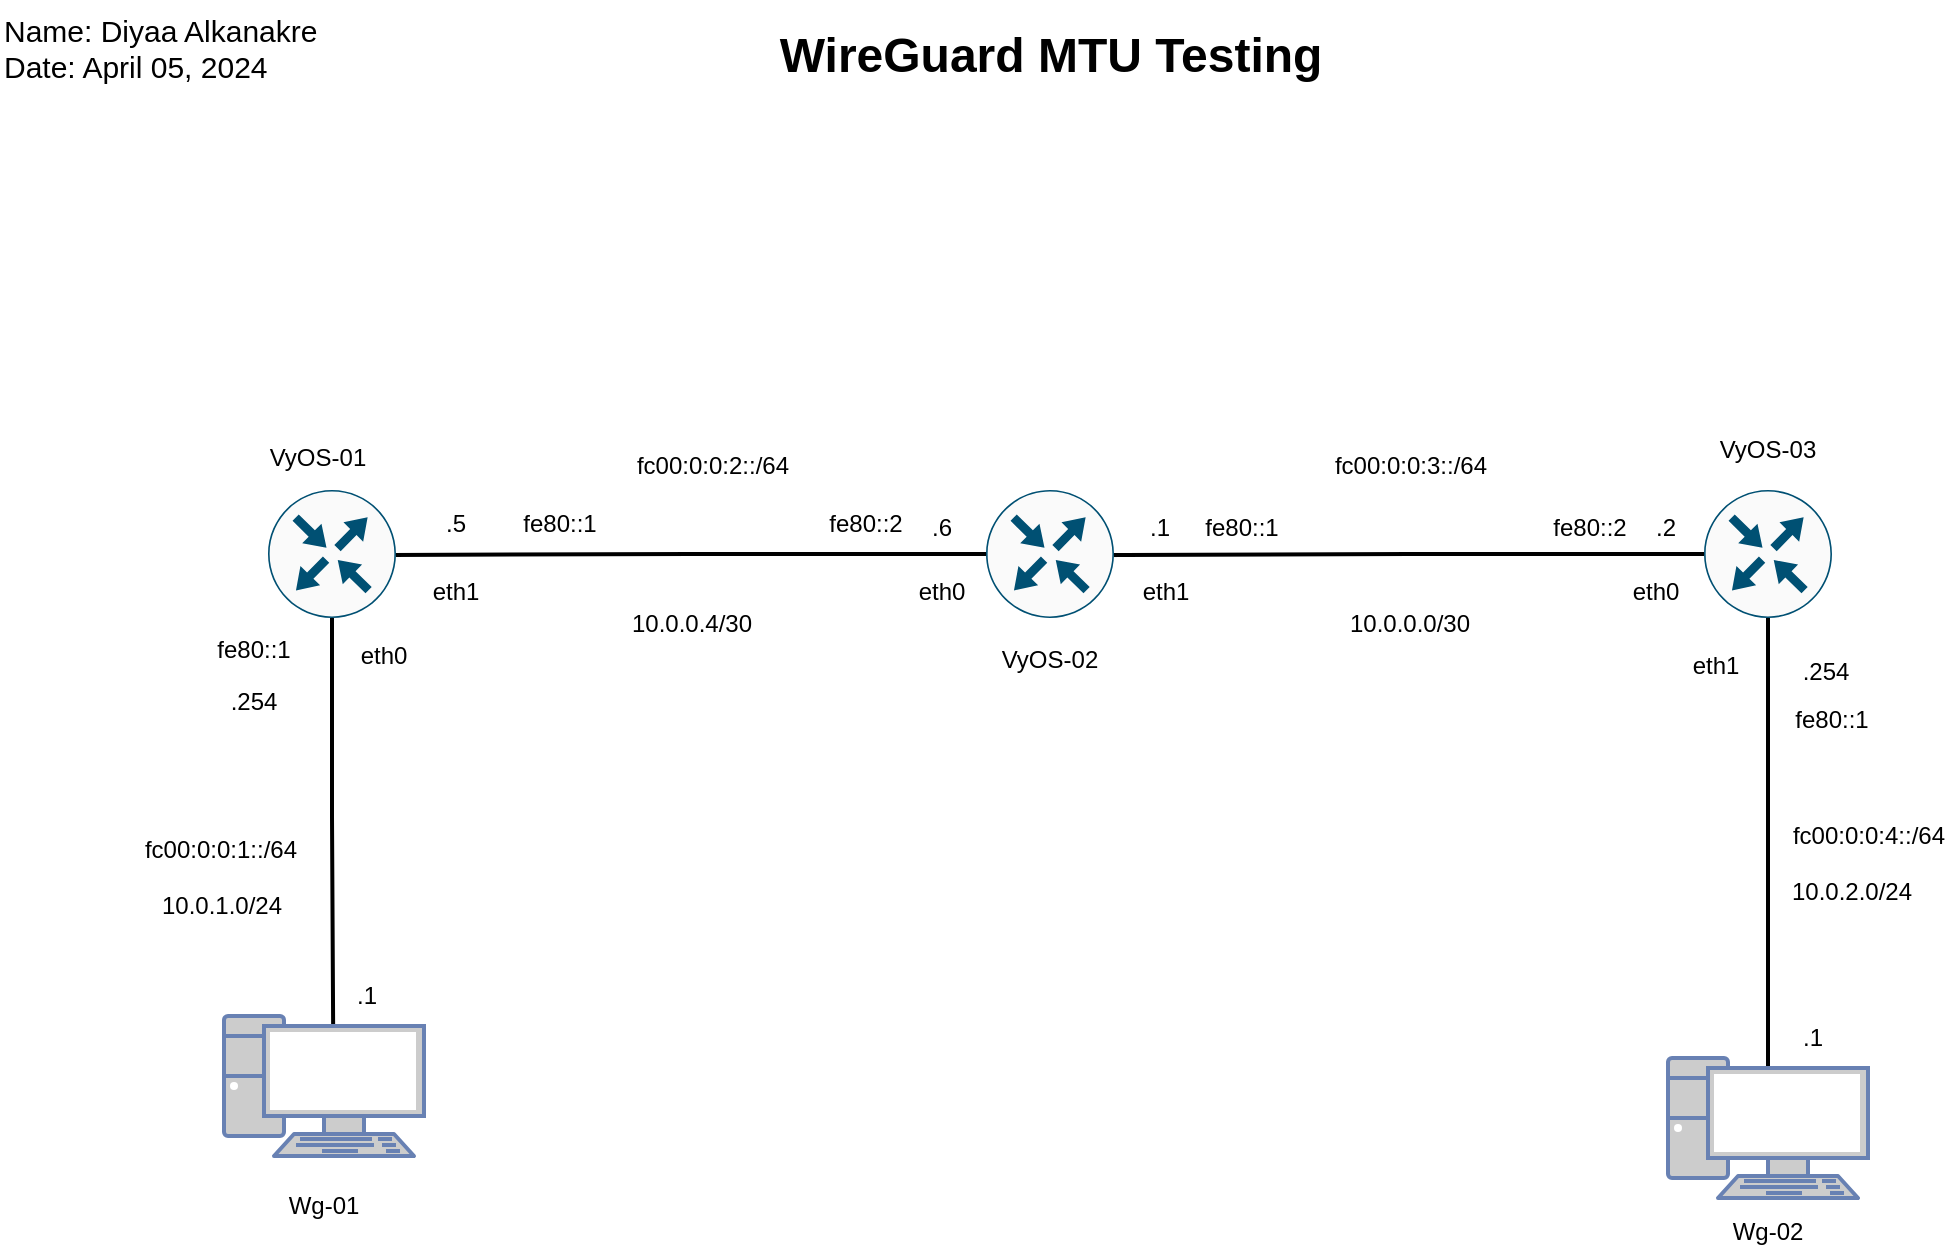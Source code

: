 <mxfile version="24.7.5">
  <diagram name="Page-1" id="NZB-QW6M41trRVK9IXPY">
    <mxGraphModel dx="2049" dy="1194" grid="0" gridSize="10" guides="1" tooltips="1" connect="1" arrows="0" fold="1" page="1" pageScale="1" pageWidth="1100" pageHeight="850" math="0" shadow="0">
      <root>
        <mxCell id="0" />
        <mxCell id="1" parent="0" />
        <mxCell id="wZ1tPS0OmtZDT3M5Zygo-7" style="edgeStyle=orthogonalEdgeStyle;rounded=0;orthogonalLoop=1;jettySize=auto;html=1;exitX=0;exitY=0.5;exitDx=0;exitDy=0;exitPerimeter=0;entryX=0.51;entryY=0.509;entryDx=0;entryDy=0;entryPerimeter=0;endArrow=none;endFill=0;strokeWidth=2;" parent="1" source="wZ1tPS0OmtZDT3M5Zygo-1" target="wZ1tPS0OmtZDT3M5Zygo-2" edge="1">
          <mxGeometry relative="1" as="geometry" />
        </mxCell>
        <mxCell id="wZ1tPS0OmtZDT3M5Zygo-1" value="" style="sketch=0;points=[[0.5,0,0],[1,0.5,0],[0.5,1,0],[0,0.5,0],[0.145,0.145,0],[0.856,0.145,0],[0.855,0.856,0],[0.145,0.855,0]];verticalLabelPosition=bottom;html=1;verticalAlign=top;aspect=fixed;align=center;pointerEvents=1;shape=mxgraph.cisco19.rect;prIcon=router;fillColor=#FAFAFA;strokeColor=#005073;" parent="1" vertex="1">
          <mxGeometry x="866" y="255" width="64" height="64" as="geometry" />
        </mxCell>
        <mxCell id="wZ1tPS0OmtZDT3M5Zygo-8" style="edgeStyle=orthogonalEdgeStyle;rounded=0;orthogonalLoop=1;jettySize=auto;html=1;exitX=0;exitY=0.5;exitDx=0;exitDy=0;exitPerimeter=0;entryX=0.513;entryY=0.509;entryDx=0;entryDy=0;entryPerimeter=0;endArrow=none;endFill=0;strokeWidth=2;" parent="1" source="wZ1tPS0OmtZDT3M5Zygo-2" target="wZ1tPS0OmtZDT3M5Zygo-3" edge="1">
          <mxGeometry relative="1" as="geometry" />
        </mxCell>
        <mxCell id="wZ1tPS0OmtZDT3M5Zygo-2" value="" style="sketch=0;points=[[0.5,0,0],[1,0.5,0],[0.5,1,0],[0,0.5,0],[0.145,0.145,0],[0.856,0.145,0],[0.855,0.856,0],[0.145,0.855,0]];verticalLabelPosition=bottom;html=1;verticalAlign=top;aspect=fixed;align=center;pointerEvents=1;shape=mxgraph.cisco19.rect;prIcon=router;fillColor=#FAFAFA;strokeColor=#005073;" parent="1" vertex="1">
          <mxGeometry x="507" y="255" width="64" height="64" as="geometry" />
        </mxCell>
        <mxCell id="wZ1tPS0OmtZDT3M5Zygo-9" style="edgeStyle=orthogonalEdgeStyle;rounded=0;orthogonalLoop=1;jettySize=auto;html=1;exitX=0.5;exitY=1;exitDx=0;exitDy=0;exitPerimeter=0;entryX=0.547;entryY=0.412;entryDx=0;entryDy=0;entryPerimeter=0;endArrow=none;endFill=0;strokeWidth=2;" parent="1" source="wZ1tPS0OmtZDT3M5Zygo-3" target="wZ1tPS0OmtZDT3M5Zygo-4" edge="1">
          <mxGeometry relative="1" as="geometry">
            <mxPoint x="423" y="436.0" as="sourcePoint" />
          </mxGeometry>
        </mxCell>
        <mxCell id="wZ1tPS0OmtZDT3M5Zygo-3" value="" style="sketch=0;points=[[0.5,0,0],[1,0.5,0],[0.5,1,0],[0,0.5,0],[0.145,0.145,0],[0.856,0.145,0],[0.855,0.856,0],[0.145,0.855,0]];verticalLabelPosition=bottom;html=1;verticalAlign=top;aspect=fixed;align=center;pointerEvents=1;shape=mxgraph.cisco19.rect;prIcon=router;fillColor=#FAFAFA;strokeColor=#005073;" parent="1" vertex="1">
          <mxGeometry x="148" y="255" width="64" height="64" as="geometry" />
        </mxCell>
        <mxCell id="wZ1tPS0OmtZDT3M5Zygo-4" value="" style="fontColor=#0066CC;verticalAlign=top;verticalLabelPosition=bottom;labelPosition=center;align=center;html=1;outlineConnect=0;fillColor=#CCCCCC;strokeColor=#6881B3;gradientColor=none;gradientDirection=north;strokeWidth=2;shape=mxgraph.networks.pc;" parent="1" vertex="1">
          <mxGeometry x="126" y="518" width="100" height="70" as="geometry" />
        </mxCell>
        <mxCell id="wZ1tPS0OmtZDT3M5Zygo-10" value="10.0.0.0/30" style="text;html=1;strokeColor=none;fillColor=none;align=center;verticalAlign=middle;whiteSpace=wrap;rounded=0;" parent="1" vertex="1">
          <mxGeometry x="689" y="311" width="60" height="21" as="geometry" />
        </mxCell>
        <mxCell id="wZ1tPS0OmtZDT3M5Zygo-11" value="10.0.0.4/30" style="text;html=1;strokeColor=none;fillColor=none;align=center;verticalAlign=middle;whiteSpace=wrap;rounded=0;" parent="1" vertex="1">
          <mxGeometry x="330" y="311" width="60" height="21" as="geometry" />
        </mxCell>
        <mxCell id="wZ1tPS0OmtZDT3M5Zygo-12" value="10.0.1.0/24" style="text;html=1;strokeColor=none;fillColor=none;align=center;verticalAlign=middle;whiteSpace=wrap;rounded=0;" parent="1" vertex="1">
          <mxGeometry x="94.5" y="452" width="60" height="21" as="geometry" />
        </mxCell>
        <mxCell id="wZ1tPS0OmtZDT3M5Zygo-13" value="10.0.2.0/24" style="text;html=1;strokeColor=none;fillColor=none;align=center;verticalAlign=middle;whiteSpace=wrap;rounded=0;" parent="1" vertex="1">
          <mxGeometry x="910" y="445" width="60" height="21" as="geometry" />
        </mxCell>
        <mxCell id="wZ1tPS0OmtZDT3M5Zygo-14" value="VyOS-01" style="text;html=1;strokeColor=none;fillColor=none;align=center;verticalAlign=middle;whiteSpace=wrap;rounded=0;" parent="1" vertex="1">
          <mxGeometry x="143" y="228" width="60" height="21" as="geometry" />
        </mxCell>
        <mxCell id="wZ1tPS0OmtZDT3M5Zygo-15" value="VyOS-02" style="text;html=1;strokeColor=none;fillColor=none;align=center;verticalAlign=middle;whiteSpace=wrap;rounded=0;" parent="1" vertex="1">
          <mxGeometry x="509" y="329" width="60" height="21" as="geometry" />
        </mxCell>
        <mxCell id="wZ1tPS0OmtZDT3M5Zygo-16" value="VyOS-03" style="text;html=1;strokeColor=none;fillColor=none;align=center;verticalAlign=middle;whiteSpace=wrap;rounded=0;" parent="1" vertex="1">
          <mxGeometry x="868" y="224" width="60" height="21" as="geometry" />
        </mxCell>
        <mxCell id="wZ1tPS0OmtZDT3M5Zygo-17" value="Wg-01" style="text;html=1;strokeColor=none;fillColor=none;align=center;verticalAlign=middle;whiteSpace=wrap;rounded=0;" parent="1" vertex="1">
          <mxGeometry x="146" y="602" width="60" height="21" as="geometry" />
        </mxCell>
        <mxCell id="wZ1tPS0OmtZDT3M5Zygo-18" value="Wg-02" style="text;html=1;strokeColor=none;fillColor=none;align=center;verticalAlign=middle;whiteSpace=wrap;rounded=0;" parent="1" vertex="1">
          <mxGeometry x="868" y="615" width="60" height="21" as="geometry" />
        </mxCell>
        <mxCell id="wZ1tPS0OmtZDT3M5Zygo-19" value=".254" style="text;html=1;strokeColor=none;fillColor=none;align=center;verticalAlign=middle;whiteSpace=wrap;rounded=0;" parent="1" vertex="1">
          <mxGeometry x="124" y="350" width="34" height="21" as="geometry" />
        </mxCell>
        <mxCell id="wZ1tPS0OmtZDT3M5Zygo-20" value=".1" style="text;html=1;strokeColor=none;fillColor=none;align=center;verticalAlign=middle;whiteSpace=wrap;rounded=0;" parent="1" vertex="1">
          <mxGeometry x="183" y="497" width="29" height="21" as="geometry" />
        </mxCell>
        <mxCell id="wZ1tPS0OmtZDT3M5Zygo-21" value=".5" style="text;html=1;strokeColor=none;fillColor=none;align=center;verticalAlign=middle;whiteSpace=wrap;rounded=0;" parent="1" vertex="1">
          <mxGeometry x="225" y="261" width="34" height="21" as="geometry" />
        </mxCell>
        <mxCell id="wZ1tPS0OmtZDT3M5Zygo-22" value=".6" style="text;html=1;strokeColor=none;fillColor=none;align=center;verticalAlign=middle;whiteSpace=wrap;rounded=0;" parent="1" vertex="1">
          <mxGeometry x="468" y="263" width="34" height="21" as="geometry" />
        </mxCell>
        <mxCell id="wZ1tPS0OmtZDT3M5Zygo-23" value=".1" style="text;html=1;strokeColor=none;fillColor=none;align=center;verticalAlign=middle;whiteSpace=wrap;rounded=0;" parent="1" vertex="1">
          <mxGeometry x="577" y="263" width="34" height="21" as="geometry" />
        </mxCell>
        <mxCell id="wZ1tPS0OmtZDT3M5Zygo-24" value=".2" style="text;html=1;strokeColor=none;fillColor=none;align=center;verticalAlign=middle;whiteSpace=wrap;rounded=0;" parent="1" vertex="1">
          <mxGeometry x="830" y="263" width="34" height="21" as="geometry" />
        </mxCell>
        <mxCell id="wZ1tPS0OmtZDT3M5Zygo-25" value=".254" style="text;html=1;strokeColor=none;fillColor=none;align=center;verticalAlign=middle;whiteSpace=wrap;rounded=0;" parent="1" vertex="1">
          <mxGeometry x="910" y="335" width="34" height="21" as="geometry" />
        </mxCell>
        <mxCell id="wZ1tPS0OmtZDT3M5Zygo-27" value=".1" style="text;html=1;strokeColor=none;fillColor=none;align=center;verticalAlign=middle;whiteSpace=wrap;rounded=0;" parent="1" vertex="1">
          <mxGeometry x="906" y="518" width="29" height="21" as="geometry" />
        </mxCell>
        <mxCell id="wZ1tPS0OmtZDT3M5Zygo-28" value="fe80::1" style="text;html=1;strokeColor=none;fillColor=none;align=center;verticalAlign=middle;whiteSpace=wrap;rounded=0;" parent="1" vertex="1">
          <mxGeometry x="111" y="324" width="60" height="21" as="geometry" />
        </mxCell>
        <mxCell id="wZ1tPS0OmtZDT3M5Zygo-29" value="fe80::1" style="text;html=1;strokeColor=none;fillColor=none;align=center;verticalAlign=middle;whiteSpace=wrap;rounded=0;" parent="1" vertex="1">
          <mxGeometry x="264" y="261" width="60" height="21" as="geometry" />
        </mxCell>
        <mxCell id="wZ1tPS0OmtZDT3M5Zygo-30" value="fe80::2" style="text;html=1;strokeColor=none;fillColor=none;align=center;verticalAlign=middle;whiteSpace=wrap;rounded=0;" parent="1" vertex="1">
          <mxGeometry x="417" y="261" width="60" height="21" as="geometry" />
        </mxCell>
        <mxCell id="wZ1tPS0OmtZDT3M5Zygo-31" value="eth0" style="text;html=1;strokeColor=none;fillColor=none;align=center;verticalAlign=middle;whiteSpace=wrap;rounded=0;" parent="1" vertex="1">
          <mxGeometry x="186" y="327" width="40" height="21" as="geometry" />
        </mxCell>
        <mxCell id="wZ1tPS0OmtZDT3M5Zygo-32" value="eth1" style="text;html=1;strokeColor=none;fillColor=none;align=center;verticalAlign=middle;whiteSpace=wrap;rounded=0;" parent="1" vertex="1">
          <mxGeometry x="222" y="295" width="40" height="21" as="geometry" />
        </mxCell>
        <mxCell id="wZ1tPS0OmtZDT3M5Zygo-33" value="eth0" style="text;html=1;strokeColor=none;fillColor=none;align=center;verticalAlign=middle;whiteSpace=wrap;rounded=0;" parent="1" vertex="1">
          <mxGeometry x="465" y="295" width="40" height="21" as="geometry" />
        </mxCell>
        <mxCell id="wZ1tPS0OmtZDT3M5Zygo-34" value="eth1" style="text;html=1;strokeColor=none;fillColor=none;align=center;verticalAlign=middle;whiteSpace=wrap;rounded=0;" parent="1" vertex="1">
          <mxGeometry x="577" y="295" width="40" height="21" as="geometry" />
        </mxCell>
        <mxCell id="wZ1tPS0OmtZDT3M5Zygo-35" value="eth0" style="text;html=1;strokeColor=none;fillColor=none;align=center;verticalAlign=middle;whiteSpace=wrap;rounded=0;" parent="1" vertex="1">
          <mxGeometry x="822" y="295" width="40" height="21" as="geometry" />
        </mxCell>
        <mxCell id="wZ1tPS0OmtZDT3M5Zygo-36" value="eth1" style="text;html=1;strokeColor=none;fillColor=none;align=center;verticalAlign=middle;whiteSpace=wrap;rounded=0;" parent="1" vertex="1">
          <mxGeometry x="852" y="332" width="40" height="21" as="geometry" />
        </mxCell>
        <mxCell id="wZ1tPS0OmtZDT3M5Zygo-37" value="fe80::1" style="text;html=1;strokeColor=none;fillColor=none;align=center;verticalAlign=middle;whiteSpace=wrap;rounded=0;" parent="1" vertex="1">
          <mxGeometry x="605" y="263" width="60" height="21" as="geometry" />
        </mxCell>
        <mxCell id="wZ1tPS0OmtZDT3M5Zygo-38" value="fe80::2" style="text;html=1;strokeColor=none;fillColor=none;align=center;verticalAlign=middle;whiteSpace=wrap;rounded=0;" parent="1" vertex="1">
          <mxGeometry x="779" y="263" width="60" height="21" as="geometry" />
        </mxCell>
        <mxCell id="wZ1tPS0OmtZDT3M5Zygo-39" value="fe80::1" style="text;html=1;strokeColor=none;fillColor=none;align=center;verticalAlign=middle;whiteSpace=wrap;rounded=0;" parent="1" vertex="1">
          <mxGeometry x="906" y="361" width="48" height="17" as="geometry" />
        </mxCell>
        <mxCell id="wZ1tPS0OmtZDT3M5Zygo-40" value="fc00:0:0:1::/64" style="text;html=1;strokeColor=none;fillColor=none;align=center;verticalAlign=middle;whiteSpace=wrap;rounded=0;" parent="1" vertex="1">
          <mxGeometry x="78" y="424" width="93" height="21" as="geometry" />
        </mxCell>
        <mxCell id="wZ1tPS0OmtZDT3M5Zygo-41" value="fc00:0:0:2::/64" style="text;html=1;strokeColor=none;fillColor=none;align=center;verticalAlign=middle;whiteSpace=wrap;rounded=0;" parent="1" vertex="1">
          <mxGeometry x="324" y="232" width="93" height="21" as="geometry" />
        </mxCell>
        <mxCell id="wZ1tPS0OmtZDT3M5Zygo-42" value="fc00:0:0:3::/64" style="text;html=1;strokeColor=none;fillColor=none;align=center;verticalAlign=middle;whiteSpace=wrap;rounded=0;" parent="1" vertex="1">
          <mxGeometry x="672.5" y="232" width="93" height="21" as="geometry" />
        </mxCell>
        <mxCell id="wZ1tPS0OmtZDT3M5Zygo-43" value="fc00:0:0:4::/64" style="text;html=1;strokeColor=none;fillColor=none;align=center;verticalAlign=middle;whiteSpace=wrap;rounded=0;" parent="1" vertex="1">
          <mxGeometry x="906" y="417" width="85" height="21" as="geometry" />
        </mxCell>
        <mxCell id="mfFr9iNlvbNQFVJZmhAb-1" value="WireGuard MTU Testing" style="text;strokeColor=none;fillColor=none;html=1;fontSize=24;fontStyle=1;verticalAlign=middle;align=center;" vertex="1" parent="1">
          <mxGeometry x="389.5" y="18" width="299" height="40" as="geometry" />
        </mxCell>
        <mxCell id="mfFr9iNlvbNQFVJZmhAb-2" value="Name: Diyaa Alkanakre&lt;br style=&quot;font-size: 15px;&quot;&gt;Date: April 05, 2024" style="text;html=1;align=left;verticalAlign=middle;resizable=0;points=[];autosize=1;strokeColor=none;fillColor=none;fontSize=15;" vertex="1" parent="1">
          <mxGeometry x="14" y="10" width="175" height="48" as="geometry" />
        </mxCell>
        <mxCell id="mfFr9iNlvbNQFVJZmhAb-6" style="edgeStyle=orthogonalEdgeStyle;rounded=0;orthogonalLoop=1;jettySize=auto;html=1;exitX=0.5;exitY=1;exitDx=0;exitDy=0;exitPerimeter=0;entryX=0.5;entryY=0.286;entryDx=0;entryDy=0;entryPerimeter=0;strokeColor=default;strokeWidth=2;align=center;verticalAlign=middle;fontFamily=Helvetica;fontSize=11;fontColor=default;labelBackgroundColor=default;endArrow=none;endFill=0;" edge="1" parent="1" source="wZ1tPS0OmtZDT3M5Zygo-1" target="wZ1tPS0OmtZDT3M5Zygo-5">
          <mxGeometry relative="1" as="geometry" />
        </mxCell>
        <mxCell id="wZ1tPS0OmtZDT3M5Zygo-5" value="" style="fontColor=#0066CC;verticalAlign=top;verticalLabelPosition=bottom;labelPosition=center;align=center;html=1;outlineConnect=0;fillColor=#CCCCCC;strokeColor=#6881B3;gradientColor=none;gradientDirection=north;strokeWidth=2;shape=mxgraph.networks.pc;" parent="1" vertex="1">
          <mxGeometry x="848" y="539" width="100" height="70" as="geometry" />
        </mxCell>
      </root>
    </mxGraphModel>
  </diagram>
</mxfile>
